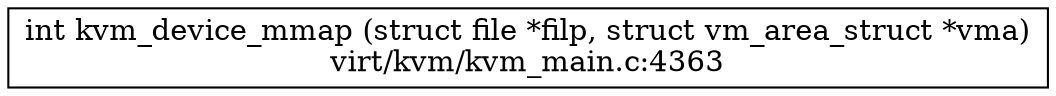 // subgraph node: kvm_device_mmap
digraph gvpr_result {
	node [shape=box];
	kvm_device_mmap	[label="int kvm_device_mmap (struct file *filp, struct vm_area_struct *vma)
virt/kvm/kvm_main.c:4363"];
}
